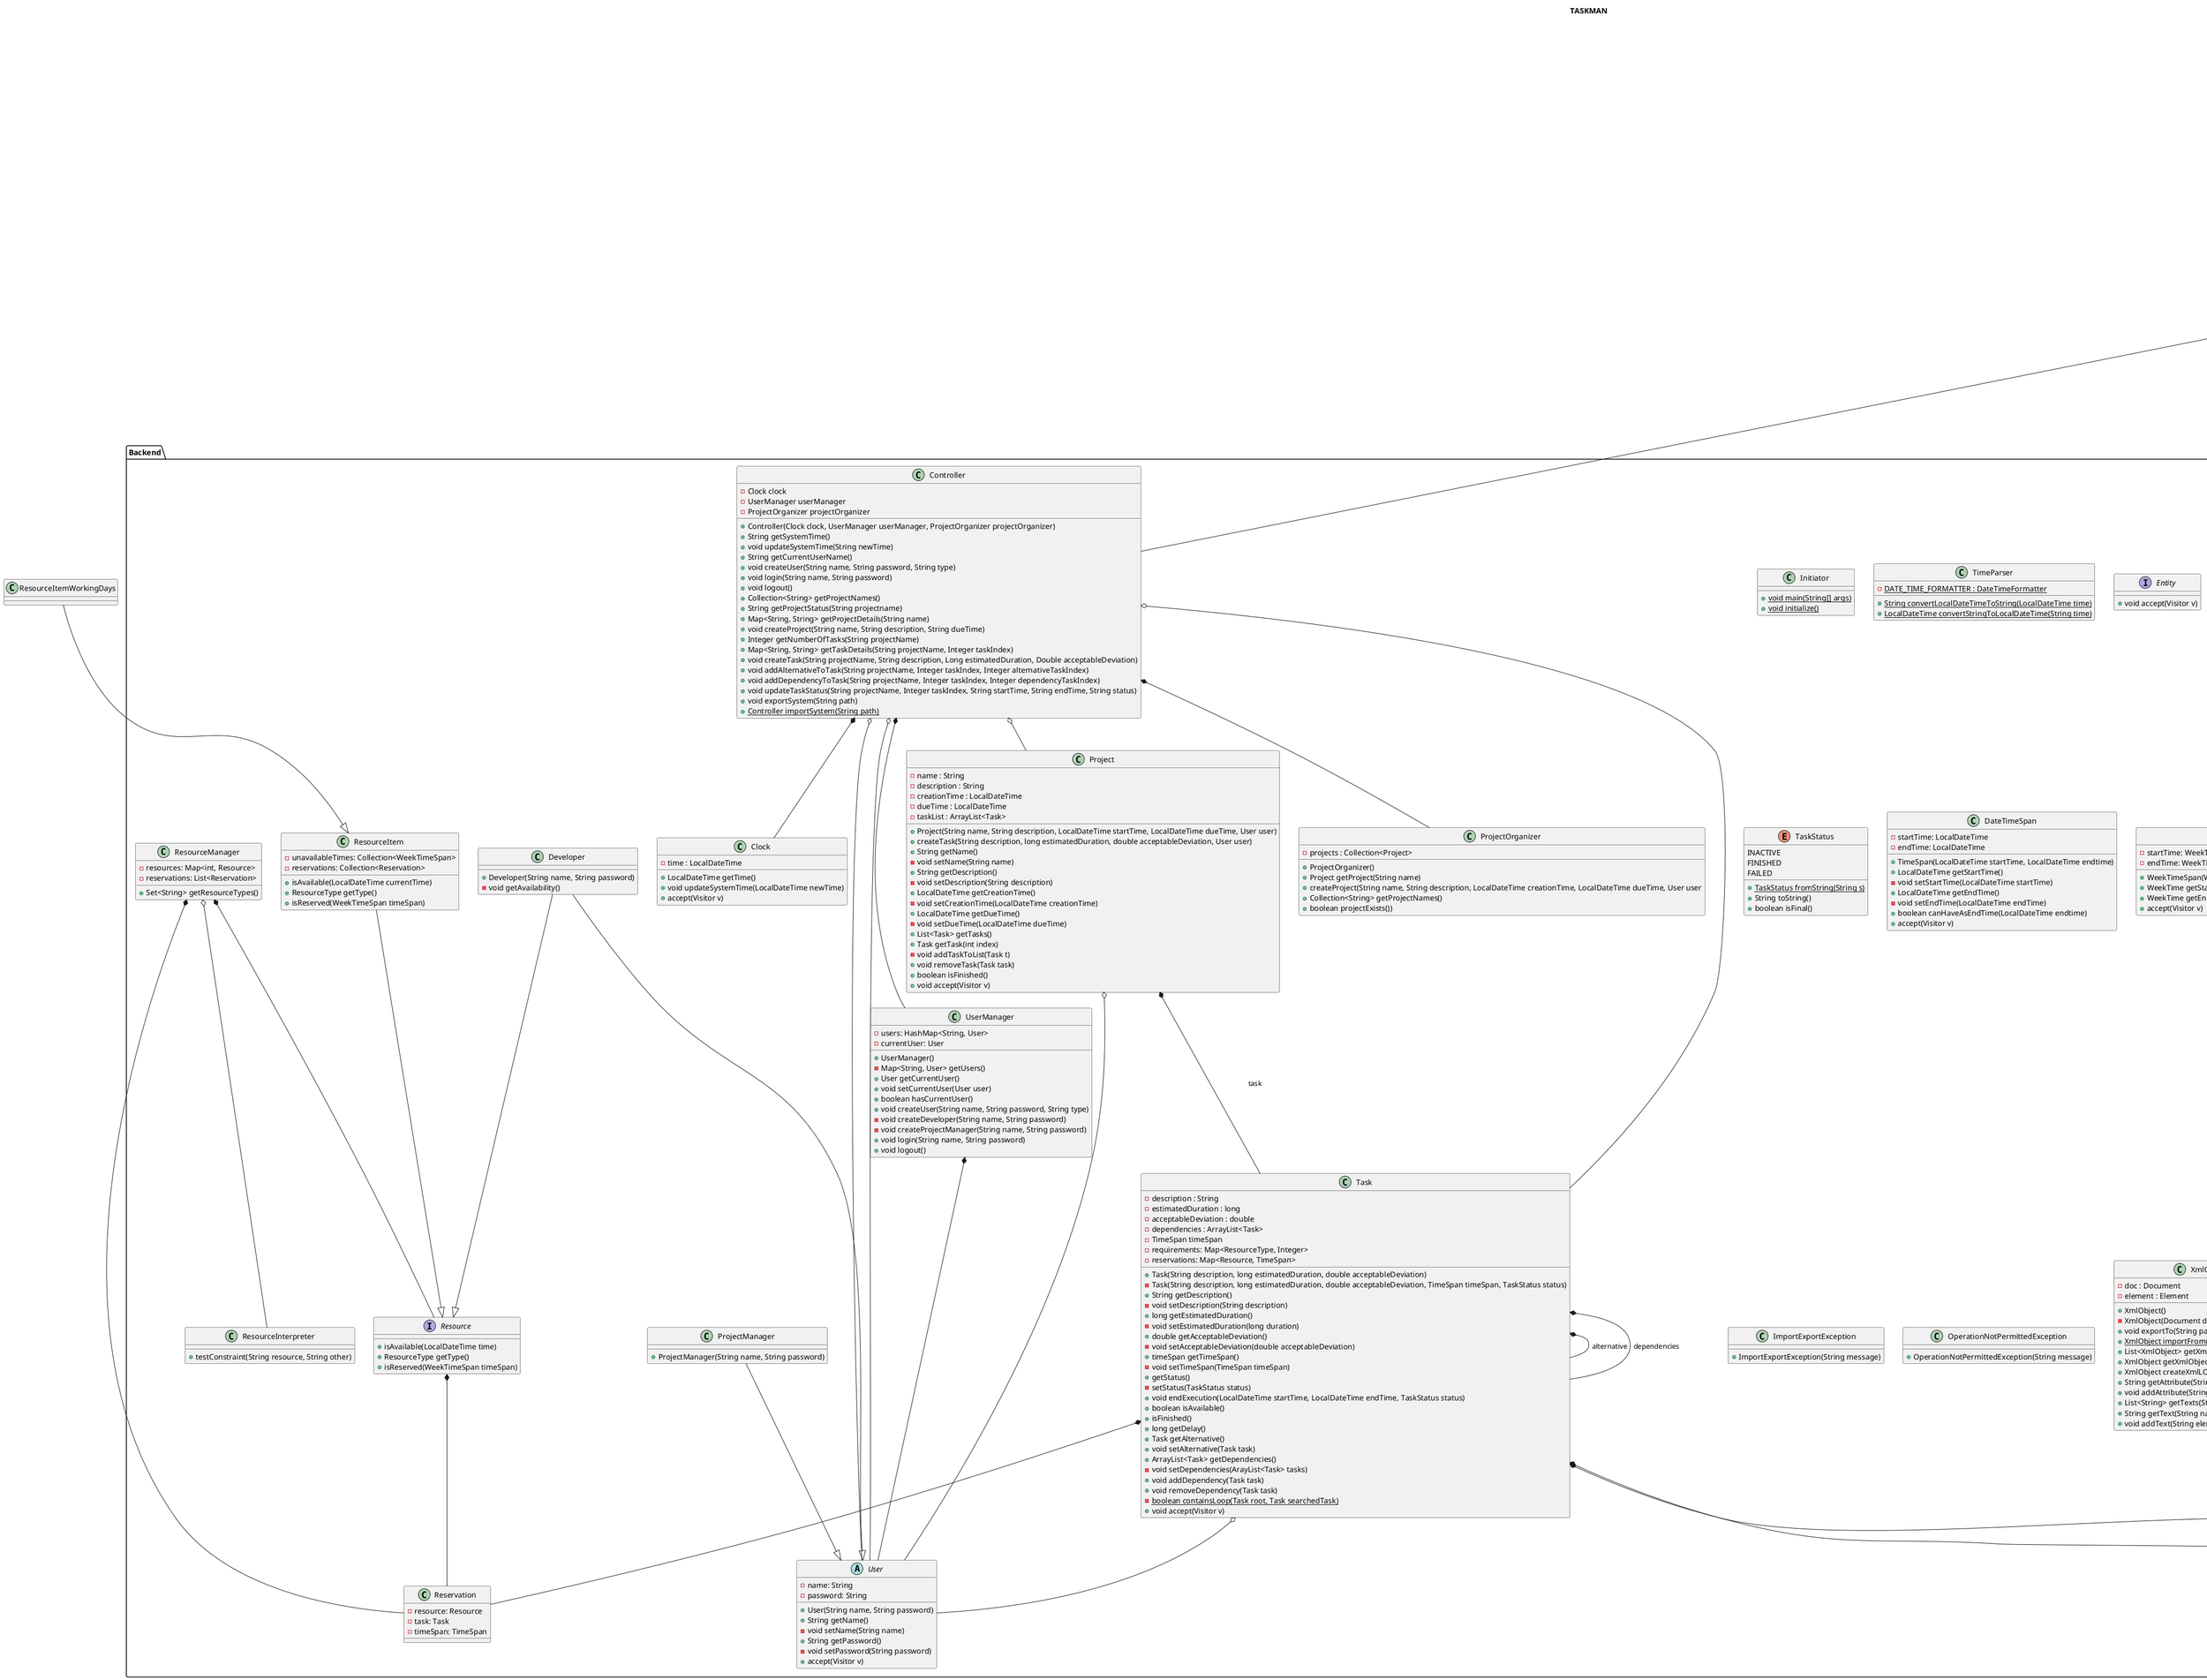 @startuml

title TASKMAN\n

  package Frontend {
    abstract class GraphicSection {
        - title : String
        {static} - decoration : String

        + GraphicSection(String title)
        + void show()
        {abstract} # void showContent()
        # void print(String text)
        # void println(String text)
        - void printTitle(String text)
        # String inputString()
        # String inputString(String question)
        # String inputValidAnswer(String question, Collection<String> answers)
    }
  }

  package Frontend {
    class Info {

    }
  }

  package Frontend {
    class Menu {
        - names : ArrayList<String>
        - actions : ArrayList<GraphicSection

        + Menu(String title)
        + void addOption(String name, GraphicSection action)
        # void showContent()
    }
  }

  package Frontend {
    class UserInterface {
        - Controller controller

        + UserInterface(Controller c)
        + void start()
        - void startMenu()
        - void login()
        - void userCreationMenu()
        - void importFromFile()
        - void exportToFile()
        - void mainMenu()
        + String selectProject()
        - void showProjectDetails()
        - void createProject()
        - void createTask()
        - void showSystemTime()
        - void advanceSystemTime()
        + void addAlternativeToTask(String name)
        + void addDependencyToTask(String name)
        + void showAvailableTasks(String name)
        - HashMap<String, String> fillInTaskUpdateForm()
        + void updateTaskStatus(String name)
        - String mapToString(Map<String, String> map)
        - void print(String text)
        - void println(String text)
        - void printTitle(String text)
        - String inputString()
        - String inputString(String question)
        - Integer inputInteger(String question)
        - Integer inputIntegerBetween(String question, Integer min, Integer max)
        - String inputValidAnswer(String question, Collection<String> answers)
        - String[] inputAnswers(String[] questions)
        - String[] inputAnswersWithCancel(String[] questions)
        - boolean inputCancel()
        - Integer inputOption(String[] items)
    }
  }



  package Backend {
    class Initiator {
        {static} + void main(String[] args)
        {static} + void initialize()
    }
  }


  package Backend {
    class Controller {
        - Clock clock
        - UserManager userManager
        - ProjectOrganizer projectOrganizer

        + Controller(Clock clock, UserManager userManager, ProjectOrganizer projectOrganizer)
        + String getSystemTime()
        + void updateSystemTime(String newTime)
        + String getCurrentUserName()
        + void createUser(String name, String password, String type)
        + void login(String name, String password)
        + void logout()
        + Collection<String> getProjectNames()
        + String getProjectStatus(String projectname)
        + Map<String, String> getProjectDetails(String name)
        + void createProject(String name, String description, String dueTime)
        + Integer getNumberOfTasks(String projectName)
        + Map<String, String> getTaskDetails(String projectName, Integer taskIndex)
        + void createTask(String projectName, String description, Long estimatedDuration, Double acceptableDeviation)
        + void addAlternativeToTask(String projectName, Integer taskIndex, Integer alternativeTaskIndex)
        + void addDependencyToTask(String projectName, Integer taskIndex, Integer dependencyTaskIndex)
        + void updateTaskStatus(String projectName, Integer taskIndex, String startTime, String endTime, String status)
        + void exportSystem(String path)
        {static} + Controller importSystem(String path)
    }
  }


  package Backend {
    class Clock {
        - time : LocalDateTime

        + LocalDateTime getTime()
        + void updateSystemTime(LocalDateTime newTime)
        + accept(Visitor v)
    }
  }


  package Backend {
    class TimeParser {
        {static} - DATE_TIME_FORMATTER : DateTimeFormatter

        {static} + String convertLocalDateTimeToString(LocalDateTime time)
        {static} + LocalDateTime convertStringToLocalDateTime(String time)
    }
  }


  package Backend {
    interface Entity {
        + void accept(Visitor v)
    }
  }


  package Backend {
    interface Visitor {
        + void visitProject(Project p)
        + void visitTask(Task t)
        + void visitTimeSpan(TimeSpan t)
        + void visitClock(Clock c)
        + void visitUser(User u)
    }
  }


  package Backend {
    class Project {
        - name : String
        - description : String
        - creationTime : LocalDateTime
        - dueTime : LocalDateTime
        - taskList : ArrayList<Task>

        + Project(String name, String description, LocalDateTime startTime, LocalDateTime dueTime, User user)
        + createTask(String description, long estimatedDuration, double acceptableDeviation, User user)
        + String getName()
        - void setName(String name)
        + String getDescription()
        - void setDescription(String description)
        + LocalDateTime getCreationTime()
        - void setCreationTime(LocalDateTime creationTime)
        + LocalDateTime getDueTime()
        - void setDueTime(LocalDateTime dueTime)
        + List<Task> getTasks()
        + Task getTask(int index)
        - void addTaskToList(Task t)
        + void removeTask(Task task)
        + boolean isFinished()
        + void accept(Visitor v)
    }
  }


  package Backend {
    class ProjectOrganizer {
        - projects : Collection<Project>

        + ProjectOrganizer()
        + Project getProject(String name)
        + createProject(String name, String description, LocalDateTime creationTime, LocalDateTime dueTime, User user
        + Collection<String> getProjectNames()
        + boolean projectExists())
    }
  }


  package Backend {
    enum TaskStatus {
        INACTIVE
        FINISHED
        FAILED

        {static} + TaskStatus fromString(String s)
        + String toString()
        + boolean isFinal()
    }
  }


  package Backend {
    class Task {
        - description : String
        - estimatedDuration : long
        - acceptableDeviation : double
        - dependencies : ArrayList<Task>
        - TimeSpan timeSpan
        - requirements: Map<ResourceType, Integer>
        - reservations: Map<Resource, TimeSpan>

        + Task(String description, long estimatedDuration, double acceptableDeviation)
        - Task(String description, long estimatedDuration, double acceptableDeviation, TimeSpan timeSpan, TaskStatus status)
        + String getDescription()
        - void setDescription(String description)
        + long getEstimatedDuration()
        - void setEstimatedDuration(long duration)
        + double getAcceptableDeviation()
        - void setAcceptableDeviation(double acceptableDeviation)
        + timeSpan getTimeSpan()
        - void setTimeSpan(TimeSpan timeSpan)
        + getStatus()
        - setStatus(TaskStatus status)
        + void endExecution(LocalDateTime startTime, LocalDateTime endTime, TaskStatus status)
        + boolean isAvailable()
        + isFinished()
        + long getDelay()
        + Task getAlternative()
        + void setAlternative(Task task)
        + ArrayList<Task> getDependencies()
        - void setDependencies(ArayList<Task> tasks)
        + void addDependency(Task task)
        + void removeDependency(Task task)
        {static} - boolean containsLoop(Task root, Task searchedTask)
        + void accept(Visitor v)
    }
  }


  package Backend {
    class DateTimeSpan {
        - startTime: LocalDateTime
        - endTime: LocalDateTime

        + TimeSpan(LocalDateTime startTime, LocalDateTime endtime)
        + LocalDateTime getStartTime()
        - void setStartTime(LocalDateTime startTime)
        + LocalDateTime getEndTime()
        - void setEndTime(LocalDateTime endTime)
        + boolean canHaveAsEndTime(LocalDateTime endtime)
        + accept(Visitor v)
    }
  }

  package Backend {
     class WeekTimeSpan {
         - startTime: WeekTime
         - endTime: WeekTime

         + WeekTimeSpan(WeekTime startTime, WeekTime endtime)
         + WeekTime getStartTime()
         + WeekTime getEndTime()
         + accept(Visitor v)
     }
   }

  package Backend {
    class WeekTime {
        - time: LocalTime
        - day: DayOfWeek

        + WeekTime(LocalTime time, DayOfWeek day)
        + DayOfWeek getDay()
        + LocalTime getTime()
    }
 }


  package Backend {
     interface Resource {
        + isAvailable(LocalDateTime time)
        + ResourceType getType()
        + isReserved(WeekTimeSpan timeSpan)
     }
  }

  package Backend {
     class ResourceItem {
        - unavailableTimes: Collection<WeekTimeSpan>
        - reservations: Collection<Reservation>

        + isAvailable(LocalDateTime currentTime)
        + ResourceType getType()
        + isReserved(WeekTimeSpan timeSpan)
     }
  }

  package Backend {
     class ResourceManager {
          - resources: Map<int, Resource>
          - reservations: List<Reservation>
          + Set<String> getResourceTypes()
     }
  }

  package Backend {
     class ResourceInterpreter {
        + testConstraint(String resource, String other)
     }
  }

  package Backend {
     class Reservation {
          - resource: Resource
          - task: Task
          - timeSpan: TimeSpan
     }
  }

  package Backend {
     class UserManager {
        - users: HashMap<String, User>
        - currentUser: User

        + UserManager()
        - Map<String, User> getUsers()
        + User getCurrentUser()
        + void setCurrentUser(User user)
        + boolean hasCurrentUser()
        + void createUser(String name, String password, String type)
        - void createDeveloper(String name, String password)
        - void createProjectManager(String name, String password)
        + void login(String name, String password)
        + void logout()
     }
  }


  package Backend {
     abstract class User {
        - name: String
        - password: String

        + User(String name, String password)
        + String getName()
        - void setName(String name)
        + String getPassword()
        - void setPassword(String password)
        + accept(Visitor v)
     }
  }


  package Backend {
     class ProjectManager {
         + ProjectManager(String name, String password)
     }
  }


  package Backend {
     class Developer {
          + Developer(String name, String password)
          - void getAvailability()
     }
  }


  package Backend {
    class ImportExportException {
        + ImportExportException(String message)
    }
  }


  package Backend {
    class OperationNotPermittedException {
        + OperationNotPermittedException(String message)
    }
  }


  package Backend {
    class XmlObject {
        - doc : Document
        - element : Element

        + XmlObject()
        - XmlObject(Document doc, Element e)
        + void exportTo(String path)
        {static} + XmlObject importFrom(String path)
        + List<XmlObject> getXmlObjects(String name)
        + XmlObject getXmlObject(String name)
        + XmlObject createXmlLObject(String name)
        + String getAttribute(String name)
        + void addAttribute(String name, String value)
        + List<String> getTexts(String name)
        + String getText(String name)
        + void addText(String element, String value)
    }
  }



  GraphicSection --|> Menu
  UserInterface o-- Controller

  Task *-- TimeSpan
  Task *-- Reservation
  ResourceManager *-- Reservation
  ResourceManager *-- Resource
  Resource *-- Reservation
  ResourceItem --|> Resource
  ResourceItemWorkingDays --|> ResourceItem
  Developer --|> Resource
  ResourceManager o-- ResourceInterpreter

  Controller *-- Clock
  Controller *-- ProjectOrganizer
  Controller o-- Project
  Controller o-- Task
  Controller o-- User
  Project *-- Task: task
  Task *-- Task : alternative
  Task *-- Task: dependencies
  Task *-- TimeSpan: timespans
  Controller *-- UserManager
  UserManager *-- User
  Developer --|> User
  ProjectManager --|> User
  Task o-- User
  Project o-- User
  Controller o-- User


@enduml
